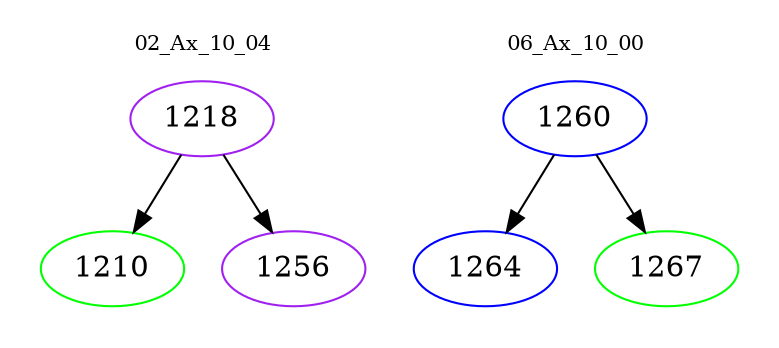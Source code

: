 digraph{
subgraph cluster_0 {
color = white
label = "02_Ax_10_04";
fontsize=10;
T0_1218 [label="1218", color="purple"]
T0_1218 -> T0_1210 [color="black"]
T0_1210 [label="1210", color="green"]
T0_1218 -> T0_1256 [color="black"]
T0_1256 [label="1256", color="purple"]
}
subgraph cluster_1 {
color = white
label = "06_Ax_10_00";
fontsize=10;
T1_1260 [label="1260", color="blue"]
T1_1260 -> T1_1264 [color="black"]
T1_1264 [label="1264", color="blue"]
T1_1260 -> T1_1267 [color="black"]
T1_1267 [label="1267", color="green"]
}
}
